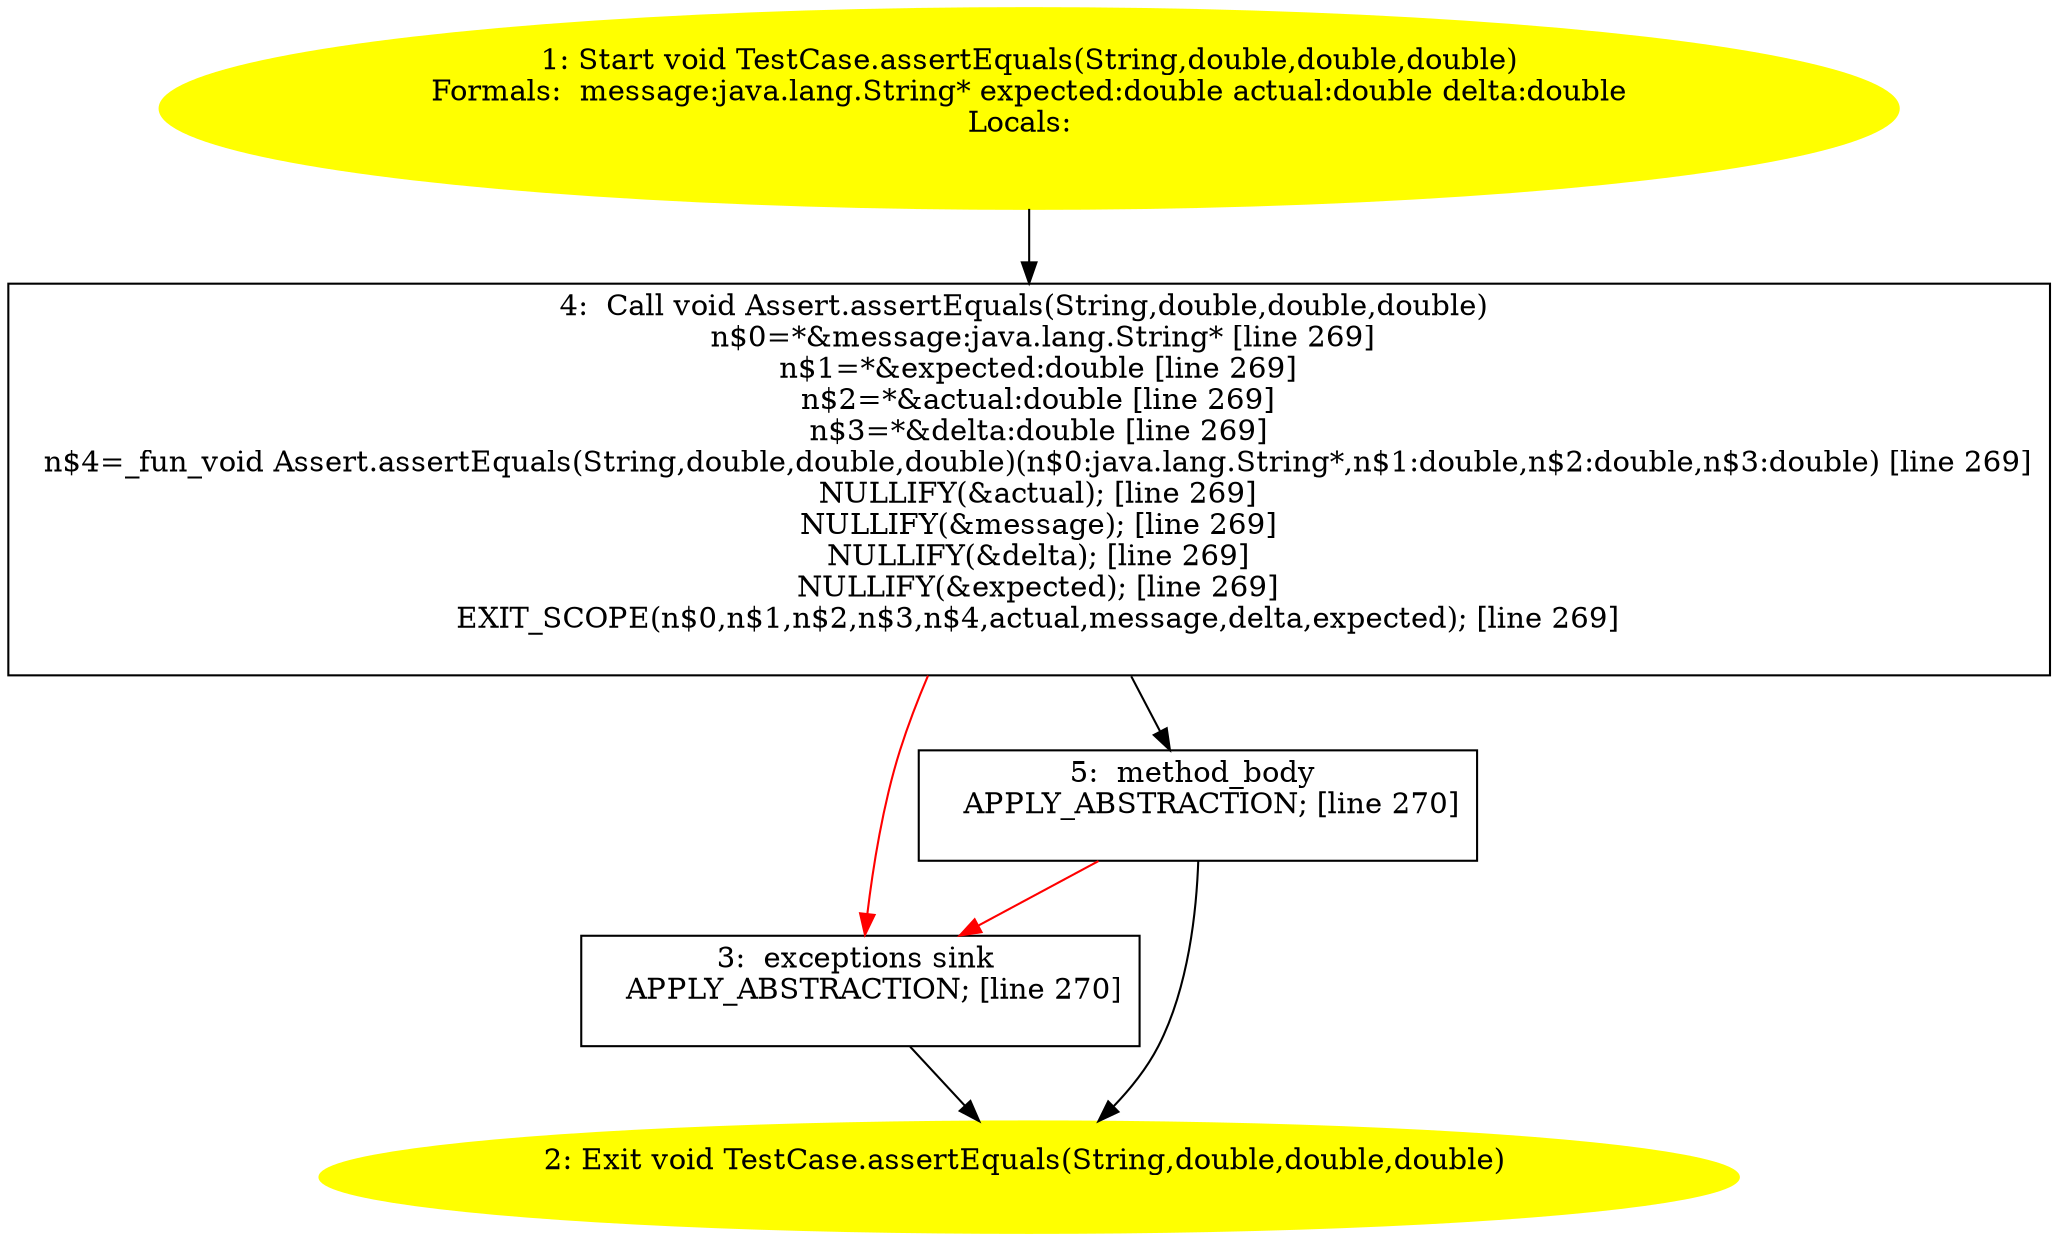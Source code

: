 /* @generated */
digraph cfg {
"junit.framework.TestCase.assertEquals(java.lang.String,double,double,double):void.b46ffac8321a0cc868ba605b15d2a9ac_1" [label="1: Start void TestCase.assertEquals(String,double,double,double)\nFormals:  message:java.lang.String* expected:double actual:double delta:double\nLocals:  \n  " color=yellow style=filled]
	

	 "junit.framework.TestCase.assertEquals(java.lang.String,double,double,double):void.b46ffac8321a0cc868ba605b15d2a9ac_1" -> "junit.framework.TestCase.assertEquals(java.lang.String,double,double,double):void.b46ffac8321a0cc868ba605b15d2a9ac_4" ;
"junit.framework.TestCase.assertEquals(java.lang.String,double,double,double):void.b46ffac8321a0cc868ba605b15d2a9ac_2" [label="2: Exit void TestCase.assertEquals(String,double,double,double) \n  " color=yellow style=filled]
	

"junit.framework.TestCase.assertEquals(java.lang.String,double,double,double):void.b46ffac8321a0cc868ba605b15d2a9ac_3" [label="3:  exceptions sink \n   APPLY_ABSTRACTION; [line 270]\n " shape="box"]
	

	 "junit.framework.TestCase.assertEquals(java.lang.String,double,double,double):void.b46ffac8321a0cc868ba605b15d2a9ac_3" -> "junit.framework.TestCase.assertEquals(java.lang.String,double,double,double):void.b46ffac8321a0cc868ba605b15d2a9ac_2" ;
"junit.framework.TestCase.assertEquals(java.lang.String,double,double,double):void.b46ffac8321a0cc868ba605b15d2a9ac_4" [label="4:  Call void Assert.assertEquals(String,double,double,double) \n   n$0=*&message:java.lang.String* [line 269]\n  n$1=*&expected:double [line 269]\n  n$2=*&actual:double [line 269]\n  n$3=*&delta:double [line 269]\n  n$4=_fun_void Assert.assertEquals(String,double,double,double)(n$0:java.lang.String*,n$1:double,n$2:double,n$3:double) [line 269]\n  NULLIFY(&actual); [line 269]\n  NULLIFY(&message); [line 269]\n  NULLIFY(&delta); [line 269]\n  NULLIFY(&expected); [line 269]\n  EXIT_SCOPE(n$0,n$1,n$2,n$3,n$4,actual,message,delta,expected); [line 269]\n " shape="box"]
	

	 "junit.framework.TestCase.assertEquals(java.lang.String,double,double,double):void.b46ffac8321a0cc868ba605b15d2a9ac_4" -> "junit.framework.TestCase.assertEquals(java.lang.String,double,double,double):void.b46ffac8321a0cc868ba605b15d2a9ac_5" ;
	 "junit.framework.TestCase.assertEquals(java.lang.String,double,double,double):void.b46ffac8321a0cc868ba605b15d2a9ac_4" -> "junit.framework.TestCase.assertEquals(java.lang.String,double,double,double):void.b46ffac8321a0cc868ba605b15d2a9ac_3" [color="red" ];
"junit.framework.TestCase.assertEquals(java.lang.String,double,double,double):void.b46ffac8321a0cc868ba605b15d2a9ac_5" [label="5:  method_body \n   APPLY_ABSTRACTION; [line 270]\n " shape="box"]
	

	 "junit.framework.TestCase.assertEquals(java.lang.String,double,double,double):void.b46ffac8321a0cc868ba605b15d2a9ac_5" -> "junit.framework.TestCase.assertEquals(java.lang.String,double,double,double):void.b46ffac8321a0cc868ba605b15d2a9ac_2" ;
	 "junit.framework.TestCase.assertEquals(java.lang.String,double,double,double):void.b46ffac8321a0cc868ba605b15d2a9ac_5" -> "junit.framework.TestCase.assertEquals(java.lang.String,double,double,double):void.b46ffac8321a0cc868ba605b15d2a9ac_3" [color="red" ];
}
